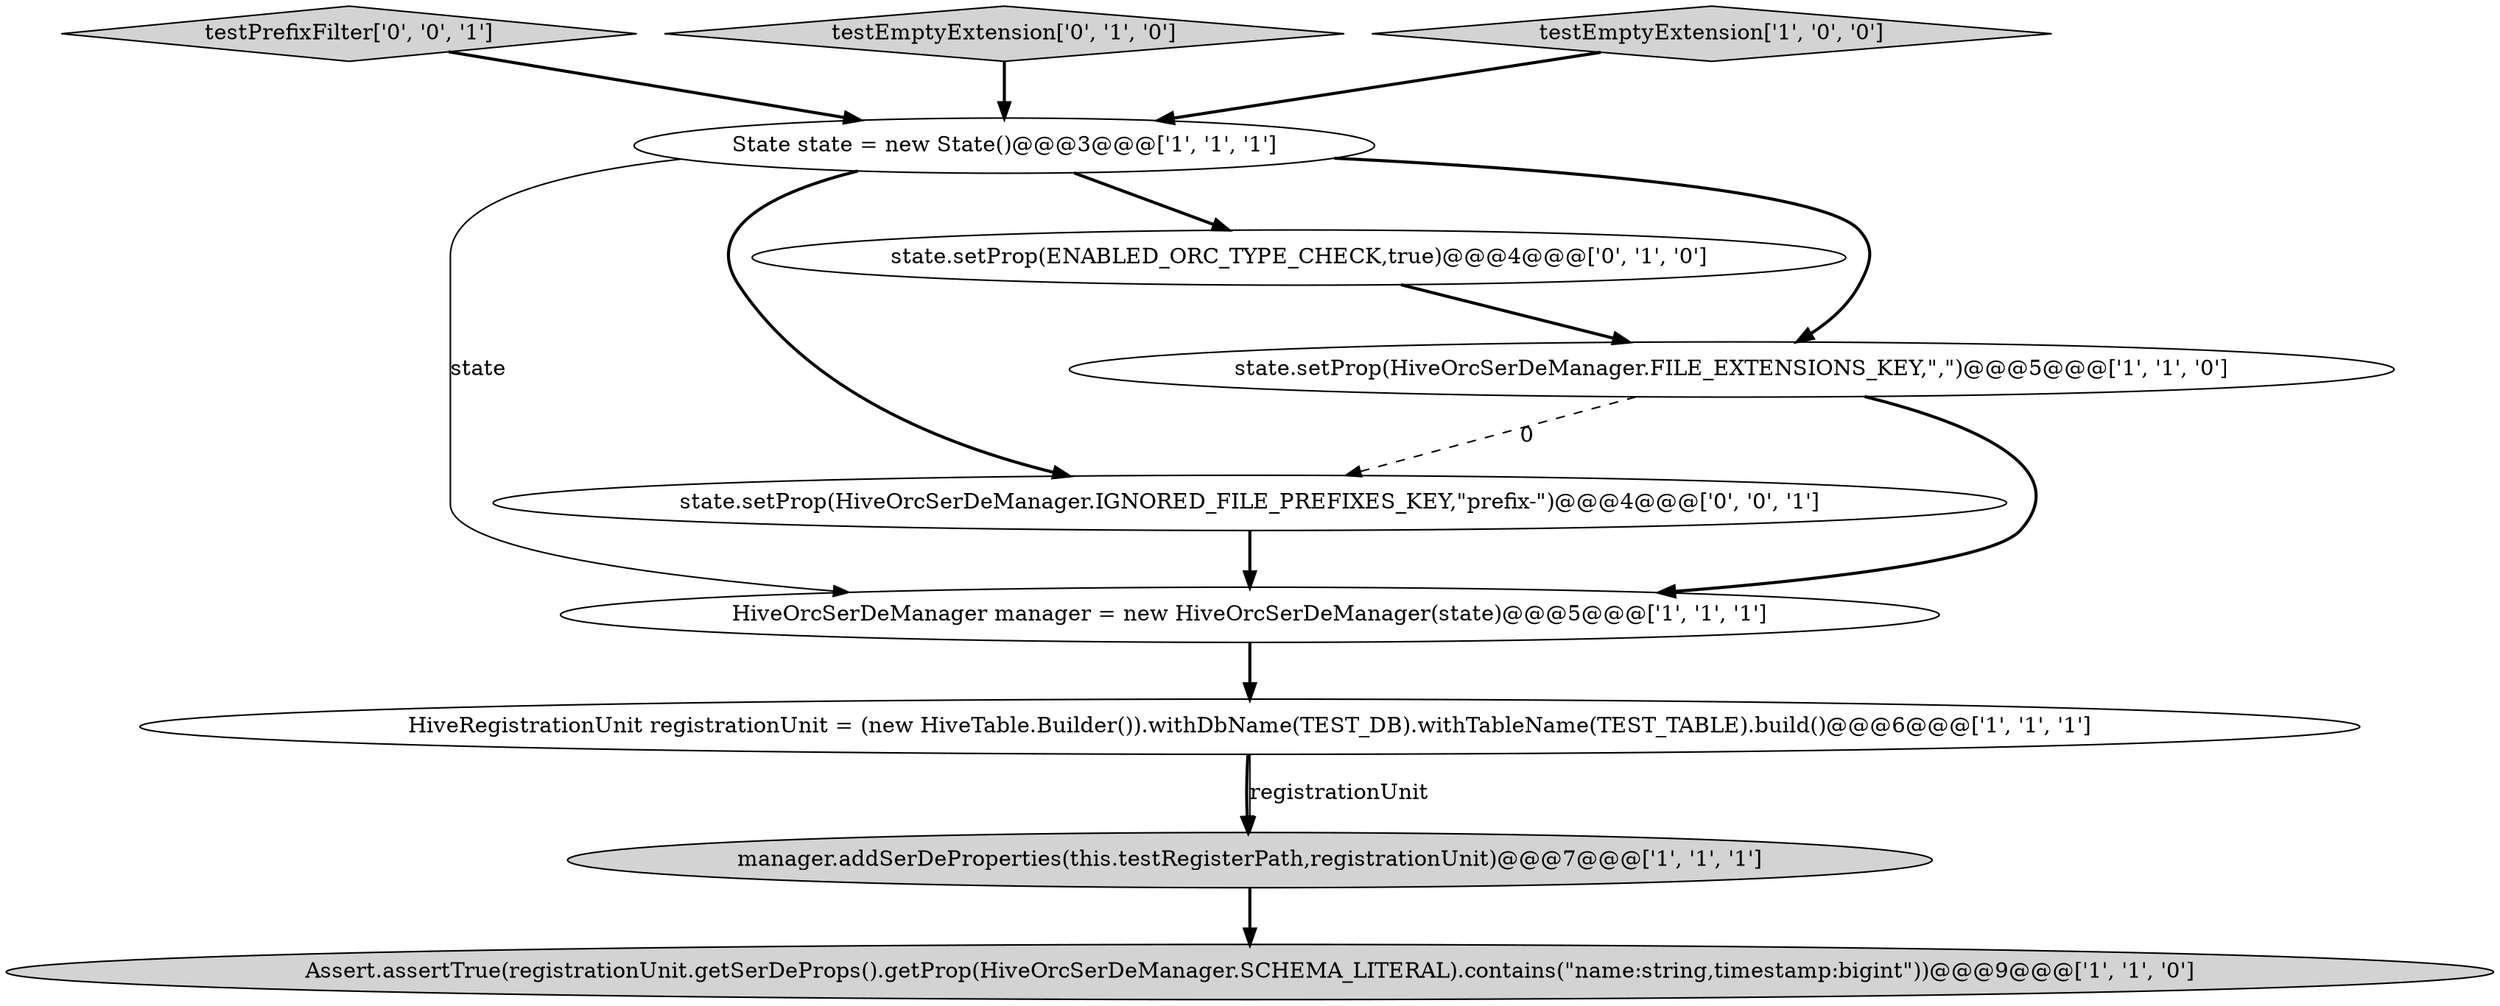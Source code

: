 digraph {
9 [style = filled, label = "state.setProp(HiveOrcSerDeManager.IGNORED_FILE_PREFIXES_KEY,\"prefix-\")@@@4@@@['0', '0', '1']", fillcolor = white, shape = ellipse image = "AAA0AAABBB3BBB"];
0 [style = filled, label = "State state = new State()@@@3@@@['1', '1', '1']", fillcolor = white, shape = ellipse image = "AAA0AAABBB1BBB"];
2 [style = filled, label = "Assert.assertTrue(registrationUnit.getSerDeProps().getProp(HiveOrcSerDeManager.SCHEMA_LITERAL).contains(\"name:string,timestamp:bigint\"))@@@9@@@['1', '1', '0']", fillcolor = lightgray, shape = ellipse image = "AAA0AAABBB1BBB"];
3 [style = filled, label = "HiveOrcSerDeManager manager = new HiveOrcSerDeManager(state)@@@5@@@['1', '1', '1']", fillcolor = white, shape = ellipse image = "AAA0AAABBB1BBB"];
10 [style = filled, label = "testPrefixFilter['0', '0', '1']", fillcolor = lightgray, shape = diamond image = "AAA0AAABBB3BBB"];
4 [style = filled, label = "HiveRegistrationUnit registrationUnit = (new HiveTable.Builder()).withDbName(TEST_DB).withTableName(TEST_TABLE).build()@@@6@@@['1', '1', '1']", fillcolor = white, shape = ellipse image = "AAA0AAABBB1BBB"];
5 [style = filled, label = "manager.addSerDeProperties(this.testRegisterPath,registrationUnit)@@@7@@@['1', '1', '1']", fillcolor = lightgray, shape = ellipse image = "AAA0AAABBB1BBB"];
8 [style = filled, label = "testEmptyExtension['0', '1', '0']", fillcolor = lightgray, shape = diamond image = "AAA0AAABBB2BBB"];
7 [style = filled, label = "state.setProp(ENABLED_ORC_TYPE_CHECK,true)@@@4@@@['0', '1', '0']", fillcolor = white, shape = ellipse image = "AAA1AAABBB2BBB"];
1 [style = filled, label = "state.setProp(HiveOrcSerDeManager.FILE_EXTENSIONS_KEY,\",\")@@@5@@@['1', '1', '0']", fillcolor = white, shape = ellipse image = "AAA0AAABBB1BBB"];
6 [style = filled, label = "testEmptyExtension['1', '0', '0']", fillcolor = lightgray, shape = diamond image = "AAA0AAABBB1BBB"];
5->2 [style = bold, label=""];
4->5 [style = bold, label=""];
6->0 [style = bold, label=""];
9->3 [style = bold, label=""];
0->9 [style = bold, label=""];
1->3 [style = bold, label=""];
7->1 [style = bold, label=""];
10->0 [style = bold, label=""];
0->3 [style = solid, label="state"];
3->4 [style = bold, label=""];
0->1 [style = bold, label=""];
8->0 [style = bold, label=""];
0->7 [style = bold, label=""];
1->9 [style = dashed, label="0"];
4->5 [style = solid, label="registrationUnit"];
}
